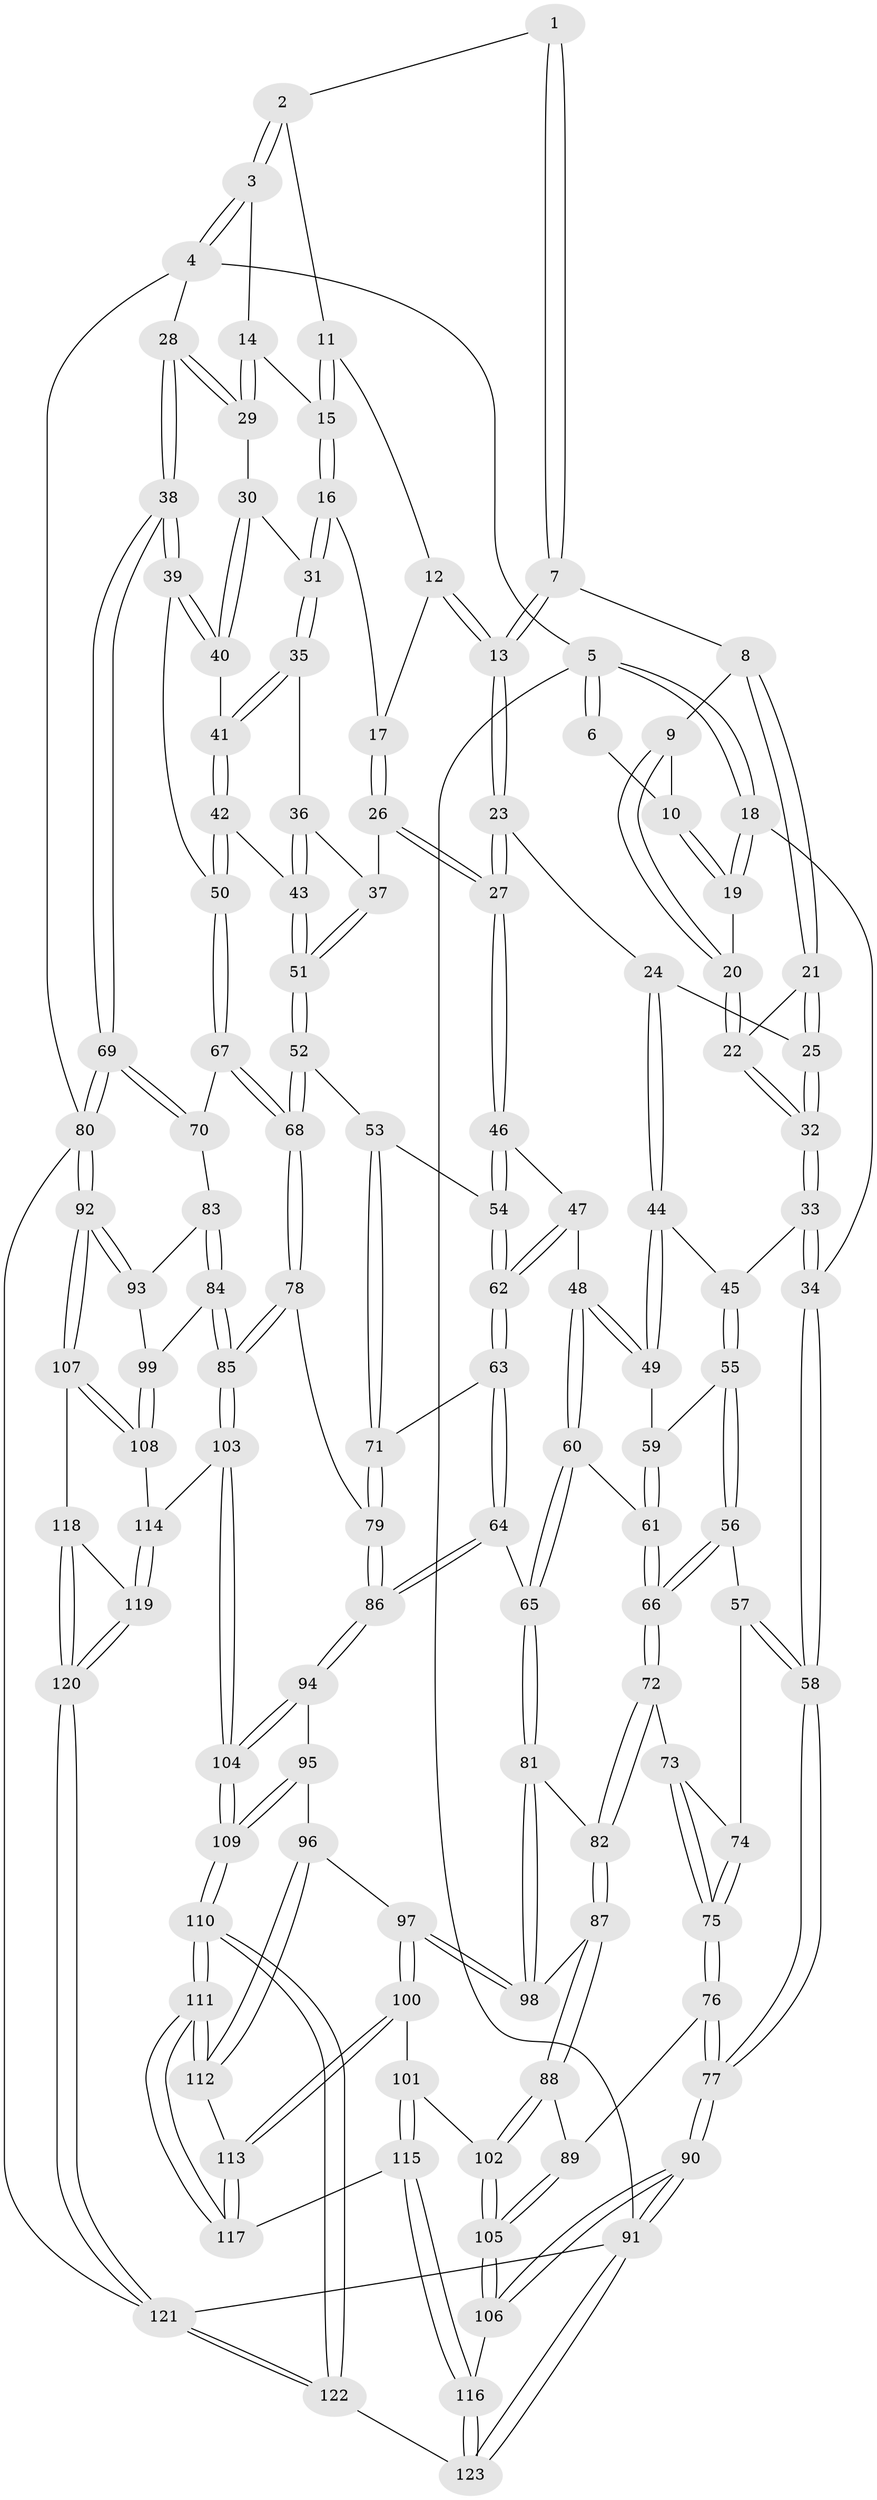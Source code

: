 // Generated by graph-tools (version 1.1) at 2025/03/03/09/25 03:03:16]
// undirected, 123 vertices, 304 edges
graph export_dot {
graph [start="1"]
  node [color=gray90,style=filled];
  1 [pos="+0.2907636965807887+0"];
  2 [pos="+0.6424509980981665+0"];
  3 [pos="+1+0"];
  4 [pos="+1+0"];
  5 [pos="+0+0"];
  6 [pos="+0.17193500695616745+0"];
  7 [pos="+0.32544821097412086+0"];
  8 [pos="+0.23745845428372545+0.08416392268681228"];
  9 [pos="+0.09995095154714996+0.05024685086787888"];
  10 [pos="+0.09948176250434329+0.048074637449630815"];
  11 [pos="+0.6214932559525148+0"];
  12 [pos="+0.575367838411843+0.027756123116255145"];
  13 [pos="+0.4129988663777723+0.10857413172989591"];
  14 [pos="+0.7481361714543274+0.1211427467109836"];
  15 [pos="+0.7372561019128115+0.1265532700357144"];
  16 [pos="+0.7319342139117441+0.13267268192469048"];
  17 [pos="+0.5980381591799839+0.0813497892459535"];
  18 [pos="+0+0"];
  19 [pos="+0+0.04042257173364732"];
  20 [pos="+0.09090878760129234+0.13237455482375013"];
  21 [pos="+0.22771453026202906+0.12045410442491683"];
  22 [pos="+0.09496614392409754+0.16697145278067066"];
  23 [pos="+0.4154443349676442+0.21996519395101585"];
  24 [pos="+0.34974795944967535+0.24175707907583563"];
  25 [pos="+0.27998075902482567+0.21861397079915157"];
  26 [pos="+0.5677497943332155+0.259758337652979"];
  27 [pos="+0.4978857566063322+0.2763603583944632"];
  28 [pos="+1+0"];
  29 [pos="+0.9182213142561799+0.16217109464268475"];
  30 [pos="+0.8767145420546851+0.21860403352561433"];
  31 [pos="+0.7076032467642984+0.21635549414425922"];
  32 [pos="+0.06326324671294066+0.27462109194871753"];
  33 [pos="+0.06200665842785+0.2762096153051554"];
  34 [pos="+0+0.3184756598900361"];
  35 [pos="+0.6890861213663009+0.2441415045479514"];
  36 [pos="+0.6884046336355744+0.24460916014746142"];
  37 [pos="+0.6191952499294833+0.26700348240818583"];
  38 [pos="+1+0.22879010837507724"];
  39 [pos="+1+0.3126248093550871"];
  40 [pos="+0.8601921181870007+0.29031307965208286"];
  41 [pos="+0.8450459961511866+0.3135317173603628"];
  42 [pos="+0.8470266413341893+0.4000883942256105"];
  43 [pos="+0.7649328903147525+0.38837499213673476"];
  44 [pos="+0.29961278994329266+0.3343831031463311"];
  45 [pos="+0.062132999181009625+0.2763629550511613"];
  46 [pos="+0.49050540931223907+0.3450847210763734"];
  47 [pos="+0.4807774855825542+0.3741062642159945"];
  48 [pos="+0.3381118184665658+0.4245595703015858"];
  49 [pos="+0.2906999685378064+0.3725156515303175"];
  50 [pos="+0.8568492229886709+0.41336185967758676"];
  51 [pos="+0.6760620461704085+0.4289973370806741"];
  52 [pos="+0.6688107029742332+0.44960529570481284"];
  53 [pos="+0.6434137721904396+0.45495239518939073"];
  54 [pos="+0.6364669989587958+0.4533335581845398"];
  55 [pos="+0.14293285276563072+0.4028387375734386"];
  56 [pos="+0.14306910156850078+0.4079785616270035"];
  57 [pos="+0.09352347643839921+0.47511250867544846"];
  58 [pos="+0+0.5716964447314837"];
  59 [pos="+0.2724271957042634+0.38219459766296765"];
  60 [pos="+0.3396784828058254+0.49355184824895537"];
  61 [pos="+0.24806285196987438+0.5075003729864477"];
  62 [pos="+0.48576535436363055+0.4824675864038536"];
  63 [pos="+0.47786219588450496+0.5166514757337615"];
  64 [pos="+0.46484420465475773+0.5309675400284608"];
  65 [pos="+0.39987563514369945+0.549693420918584"];
  66 [pos="+0.21747111190217783+0.523731819999532"];
  67 [pos="+0.8765986602940142+0.4793193012029583"];
  68 [pos="+0.7200580699229198+0.5311422664735077"];
  69 [pos="+1+0.4896206478320691"];
  70 [pos="+0.8901150238918095+0.4910584017279402"];
  71 [pos="+0.5809458502401085+0.5445838143953522"];
  72 [pos="+0.2117957511022852+0.5448669487053835"];
  73 [pos="+0.18068644313871568+0.5621194046281096"];
  74 [pos="+0.09742075246010354+0.49088994443016293"];
  75 [pos="+0.09566138434939964+0.6268612522710767"];
  76 [pos="+0.09412432683653414+0.628705191470877"];
  77 [pos="+0+0.5794722306463185"];
  78 [pos="+0.6900469988379503+0.623214469614701"];
  79 [pos="+0.6441827243854843+0.6163961927161205"];
  80 [pos="+1+0.7735427809583142"];
  81 [pos="+0.374455878365048+0.5949230707810665"];
  82 [pos="+0.23501422911561132+0.5736098970841884"];
  83 [pos="+0.8847269352042082+0.5414790118711527"];
  84 [pos="+0.7480914863471814+0.7114746385401385"];
  85 [pos="+0.7470526527925627+0.7119762163545821"];
  86 [pos="+0.5275510222975426+0.6705926884759139"];
  87 [pos="+0.250945804913714+0.651491010841188"];
  88 [pos="+0.23379475909084277+0.6915663442592218"];
  89 [pos="+0.1132296727220593+0.6616205514133158"];
  90 [pos="+0+0.8746208828342235"];
  91 [pos="+0+1"];
  92 [pos="+1+0.774626130529648"];
  93 [pos="+0.927037815522612+0.6424456970014804"];
  94 [pos="+0.5126105262190779+0.7079399946203965"];
  95 [pos="+0.4572395603724538+0.7420291025841885"];
  96 [pos="+0.4402699074479016+0.7425517773726172"];
  97 [pos="+0.3939243142743144+0.7361761746462764"];
  98 [pos="+0.36923623340132317+0.6271164572029831"];
  99 [pos="+0.8588865430893126+0.6986449683908785"];
  100 [pos="+0.3747612888135739+0.7496764433927269"];
  101 [pos="+0.2940315300373851+0.7710909220973033"];
  102 [pos="+0.25305838919280016+0.7329032368939644"];
  103 [pos="+0.721577218481621+0.8364357614778191"];
  104 [pos="+0.7200402219555768+0.8374103585736461"];
  105 [pos="+0.10556836323251573+0.7875576925287827"];
  106 [pos="+0.08773087718873743+0.8317838755969428"];
  107 [pos="+1+0.7953527343643864"];
  108 [pos="+1+0.8025224071826561"];
  109 [pos="+0.5969953194617436+0.9861965353804756"];
  110 [pos="+0.5661860756187227+1"];
  111 [pos="+0.5159565392018259+1"];
  112 [pos="+0.43941875302392003+0.9008218421980232"];
  113 [pos="+0.38677691091327693+0.8617531120455638"];
  114 [pos="+0.8042067497726884+0.8661270926125317"];
  115 [pos="+0.23181446737863717+0.9090781998840605"];
  116 [pos="+0.20899120283154296+0.9297355818212217"];
  117 [pos="+0.32314627388085254+0.9059419531108142"];
  118 [pos="+1+0.9119706052432682"];
  119 [pos="+0.873072514132617+0.9705976558942518"];
  120 [pos="+0.8973054950338358+1"];
  121 [pos="+0.9027881497518414+1"];
  122 [pos="+0.5531278887933676+1"];
  123 [pos="+0.1982315147220946+1"];
  1 -- 2;
  1 -- 7;
  1 -- 7;
  2 -- 3;
  2 -- 3;
  2 -- 11;
  3 -- 4;
  3 -- 4;
  3 -- 14;
  4 -- 5;
  4 -- 28;
  4 -- 80;
  5 -- 6;
  5 -- 6;
  5 -- 18;
  5 -- 18;
  5 -- 91;
  6 -- 10;
  7 -- 8;
  7 -- 13;
  7 -- 13;
  8 -- 9;
  8 -- 21;
  8 -- 21;
  9 -- 10;
  9 -- 20;
  9 -- 20;
  10 -- 19;
  10 -- 19;
  11 -- 12;
  11 -- 15;
  11 -- 15;
  12 -- 13;
  12 -- 13;
  12 -- 17;
  13 -- 23;
  13 -- 23;
  14 -- 15;
  14 -- 29;
  14 -- 29;
  15 -- 16;
  15 -- 16;
  16 -- 17;
  16 -- 31;
  16 -- 31;
  17 -- 26;
  17 -- 26;
  18 -- 19;
  18 -- 19;
  18 -- 34;
  19 -- 20;
  20 -- 22;
  20 -- 22;
  21 -- 22;
  21 -- 25;
  21 -- 25;
  22 -- 32;
  22 -- 32;
  23 -- 24;
  23 -- 27;
  23 -- 27;
  24 -- 25;
  24 -- 44;
  24 -- 44;
  25 -- 32;
  25 -- 32;
  26 -- 27;
  26 -- 27;
  26 -- 37;
  27 -- 46;
  27 -- 46;
  28 -- 29;
  28 -- 29;
  28 -- 38;
  28 -- 38;
  29 -- 30;
  30 -- 31;
  30 -- 40;
  30 -- 40;
  31 -- 35;
  31 -- 35;
  32 -- 33;
  32 -- 33;
  33 -- 34;
  33 -- 34;
  33 -- 45;
  34 -- 58;
  34 -- 58;
  35 -- 36;
  35 -- 41;
  35 -- 41;
  36 -- 37;
  36 -- 43;
  36 -- 43;
  37 -- 51;
  37 -- 51;
  38 -- 39;
  38 -- 39;
  38 -- 69;
  38 -- 69;
  39 -- 40;
  39 -- 40;
  39 -- 50;
  40 -- 41;
  41 -- 42;
  41 -- 42;
  42 -- 43;
  42 -- 50;
  42 -- 50;
  43 -- 51;
  43 -- 51;
  44 -- 45;
  44 -- 49;
  44 -- 49;
  45 -- 55;
  45 -- 55;
  46 -- 47;
  46 -- 54;
  46 -- 54;
  47 -- 48;
  47 -- 62;
  47 -- 62;
  48 -- 49;
  48 -- 49;
  48 -- 60;
  48 -- 60;
  49 -- 59;
  50 -- 67;
  50 -- 67;
  51 -- 52;
  51 -- 52;
  52 -- 53;
  52 -- 68;
  52 -- 68;
  53 -- 54;
  53 -- 71;
  53 -- 71;
  54 -- 62;
  54 -- 62;
  55 -- 56;
  55 -- 56;
  55 -- 59;
  56 -- 57;
  56 -- 66;
  56 -- 66;
  57 -- 58;
  57 -- 58;
  57 -- 74;
  58 -- 77;
  58 -- 77;
  59 -- 61;
  59 -- 61;
  60 -- 61;
  60 -- 65;
  60 -- 65;
  61 -- 66;
  61 -- 66;
  62 -- 63;
  62 -- 63;
  63 -- 64;
  63 -- 64;
  63 -- 71;
  64 -- 65;
  64 -- 86;
  64 -- 86;
  65 -- 81;
  65 -- 81;
  66 -- 72;
  66 -- 72;
  67 -- 68;
  67 -- 68;
  67 -- 70;
  68 -- 78;
  68 -- 78;
  69 -- 70;
  69 -- 70;
  69 -- 80;
  69 -- 80;
  70 -- 83;
  71 -- 79;
  71 -- 79;
  72 -- 73;
  72 -- 82;
  72 -- 82;
  73 -- 74;
  73 -- 75;
  73 -- 75;
  74 -- 75;
  74 -- 75;
  75 -- 76;
  75 -- 76;
  76 -- 77;
  76 -- 77;
  76 -- 89;
  77 -- 90;
  77 -- 90;
  78 -- 79;
  78 -- 85;
  78 -- 85;
  79 -- 86;
  79 -- 86;
  80 -- 92;
  80 -- 92;
  80 -- 121;
  81 -- 82;
  81 -- 98;
  81 -- 98;
  82 -- 87;
  82 -- 87;
  83 -- 84;
  83 -- 84;
  83 -- 93;
  84 -- 85;
  84 -- 85;
  84 -- 99;
  85 -- 103;
  85 -- 103;
  86 -- 94;
  86 -- 94;
  87 -- 88;
  87 -- 88;
  87 -- 98;
  88 -- 89;
  88 -- 102;
  88 -- 102;
  89 -- 105;
  89 -- 105;
  90 -- 91;
  90 -- 91;
  90 -- 106;
  90 -- 106;
  91 -- 123;
  91 -- 123;
  91 -- 121;
  92 -- 93;
  92 -- 93;
  92 -- 107;
  92 -- 107;
  93 -- 99;
  94 -- 95;
  94 -- 104;
  94 -- 104;
  95 -- 96;
  95 -- 109;
  95 -- 109;
  96 -- 97;
  96 -- 112;
  96 -- 112;
  97 -- 98;
  97 -- 98;
  97 -- 100;
  97 -- 100;
  99 -- 108;
  99 -- 108;
  100 -- 101;
  100 -- 113;
  100 -- 113;
  101 -- 102;
  101 -- 115;
  101 -- 115;
  102 -- 105;
  102 -- 105;
  103 -- 104;
  103 -- 104;
  103 -- 114;
  104 -- 109;
  104 -- 109;
  105 -- 106;
  105 -- 106;
  106 -- 116;
  107 -- 108;
  107 -- 108;
  107 -- 118;
  108 -- 114;
  109 -- 110;
  109 -- 110;
  110 -- 111;
  110 -- 111;
  110 -- 122;
  110 -- 122;
  111 -- 112;
  111 -- 112;
  111 -- 117;
  111 -- 117;
  112 -- 113;
  113 -- 117;
  113 -- 117;
  114 -- 119;
  114 -- 119;
  115 -- 116;
  115 -- 116;
  115 -- 117;
  116 -- 123;
  116 -- 123;
  118 -- 119;
  118 -- 120;
  118 -- 120;
  119 -- 120;
  119 -- 120;
  120 -- 121;
  120 -- 121;
  121 -- 122;
  121 -- 122;
  122 -- 123;
}
